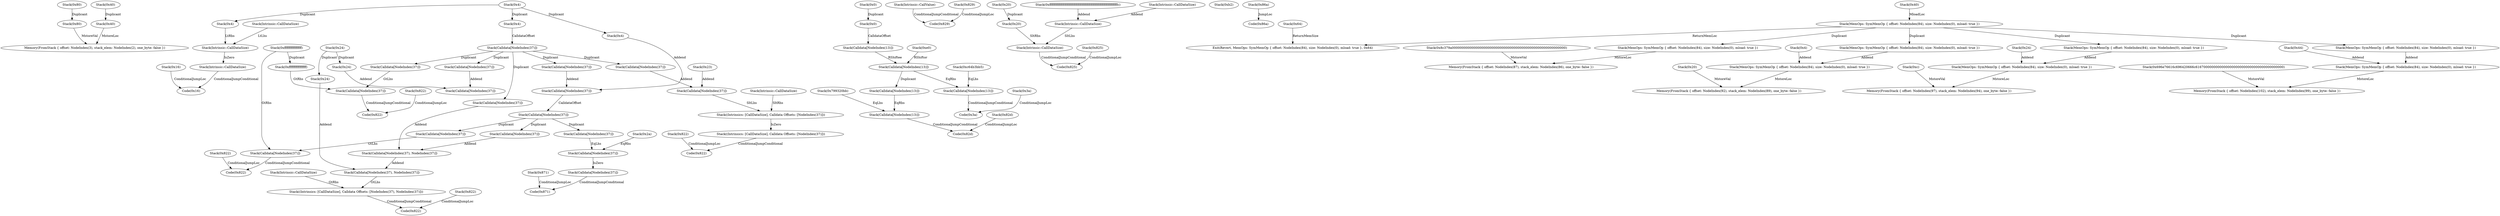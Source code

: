 digraph {
    0 [ label = "Stack(0x80)" ]
    1 [ label = "Stack(0x40)" ]
    2 [ label = "Stack(0x80)" ]
    3 [ label = "Stack(0x40)" ]
    4 [ label = "Memory(FromStack { offset: NodeIndex(3), stack_elem: NodeIndex(2), one_byte: false })" ]
    5 [ label = "Stack(0x4)" ]
    6 [ label = "Stack(0x4)" ]
    7 [ label = "Stack(Intrinsic::CallDataSize)" ]
    8 [ label = "Stack(Intrinsic::CallDataSize)" ]
    9 [ label = "Stack(Intrinsic::CallDataSize)" ]
    10 [ label = "Stack(0x16)" ]
    11 [ label = "Code(0x16)" ]
    12 [ label = "Stack(0x0)" ]
    13 [ label = "Stack(0x0)" ]
    14 [ label = "Stack(Calldata[NodeIndex(13)])" ]
    15 [ label = "Stack(0xe0)" ]
    16 [ label = "Stack(Calldata[NodeIndex(13)])" ]
    17 [ label = "Stack(Calldata[NodeIndex(13)])" ]
    18 [ label = "Stack(0x799320bb)" ]
    19 [ label = "Stack(Calldata[NodeIndex(13)])" ]
    20 [ label = "Stack(0x82d)" ]
    21 [ label = "Code(0x82d)" ]
    22 [ label = "Stack(0xc64b3bb5)" ]
    23 [ label = "Stack(Calldata[NodeIndex(13)])" ]
    24 [ label = "Stack(0x3a)" ]
    25 [ label = "Code(0x3a)" ]
    26 [ label = "Stack(Intrinsic::CallValue)" ]
    27 [ label = "Stack(0x829)" ]
    28 [ label = "Code(0x829)" ]
    29 [ label = "Stack(0x20)" ]
    30 [ label = "Stack(0x20)" ]
    31 [ label = "Stack(0xfffffffffffffffffffffffffffffffffffffffffffffffffffffffffffffffc)" ]
    32 [ label = "Stack(Intrinsic::CallDataSize)" ]
    33 [ label = "Stack(Intrinsic::CallDataSize)" ]
    34 [ label = "Stack(Intrinsic::CallDataSize)" ]
    35 [ label = "Stack(0x825)" ]
    36 [ label = "Code(0x825)" ]
    37 [ label = "Stack(0x4)" ]
    38 [ label = "Stack(Calldata[NodeIndex(37)])" ]
    39 [ label = "Stack(0xffffffffffffffff)" ]
    40 [ label = "Stack(0xffffffffffffffff)" ]
    41 [ label = "Stack(Calldata[NodeIndex(37)])" ]
    42 [ label = "Stack(Calldata[NodeIndex(37)])" ]
    43 [ label = "Stack(0x822)" ]
    44 [ label = "Code(0x822)" ]
    45 [ label = "Stack(Intrinsic::CallDataSize)" ]
    46 [ label = "Stack(0x23)" ]
    47 [ label = "Stack(Calldata[NodeIndex(37)])" ]
    48 [ label = "Stack(Calldata[NodeIndex(37)])" ]
    49 [ label = "Stack((Intrinsics: [CallDataSize], Calldata Offsets: [NodeIndex(37)]))" ]
    50 [ label = "Stack((Intrinsics: [CallDataSize], Calldata Offsets: [NodeIndex(37)]))" ]
    51 [ label = "Stack(0x822)" ]
    52 [ label = "Code(0x822)" ]
    53 [ label = "Stack(Calldata[NodeIndex(37)])" ]
    54 [ label = "Stack(0x4)" ]
    55 [ label = "Stack(Calldata[NodeIndex(37)])" ]
    56 [ label = "Stack(Calldata[NodeIndex(37)])" ]
    57 [ label = "Stack(Calldata[NodeIndex(37)])" ]
    58 [ label = "Stack(Calldata[NodeIndex(37)])" ]
    59 [ label = "Stack(0x822)" ]
    60 [ label = "Code(0x822)" ]
    61 [ label = "Stack(0x24)" ]
    62 [ label = "Stack(0x24)" ]
    63 [ label = "Stack(Calldata[NodeIndex(37)])" ]
    64 [ label = "Stack(Calldata[NodeIndex(37)])" ]
    65 [ label = "Stack(Intrinsic::CallDataSize)" ]
    66 [ label = "Stack(0x24)" ]
    67 [ label = "Stack(Calldata[NodeIndex(37)])" ]
    68 [ label = "Stack(Calldata[NodeIndex(37)])" ]
    69 [ label = "Stack(Calldata[NodeIndex(37), NodeIndex(37)])" ]
    70 [ label = "Stack(Calldata[NodeIndex(37), NodeIndex(37)])" ]
    71 [ label = "Stack((Intrinsics: [CallDataSize], Calldata Offsets: [NodeIndex(37), NodeIndex(37)]))" ]
    72 [ label = "Stack(0x822)" ]
    73 [ label = "Code(0x822)" ]
    74 [ label = "Stack(0xb2)" ]
    75 [ label = "Stack(0x2a)" ]
    76 [ label = "Stack(Calldata[NodeIndex(37)])" ]
    77 [ label = "Stack(Calldata[NodeIndex(37)])" ]
    78 [ label = "Stack(0x86a)" ]
    79 [ label = "Code(0x86a)" ]
    80 [ label = "Stack(Calldata[NodeIndex(37)])" ]
    81 [ label = "Stack(0x871)" ]
    82 [ label = "Code(0x871)" ]
    83 [ label = "Stack(0x64)" ]
    84 [ label = "Stack(0x40)" ]
    85 [ label = "Stack(MemOps: SymMemOp { offset: NodeIndex(84), size: NodeIndex(0), mload: true })" ]
    86 [ label = "Stack(0x8c379a000000000000000000000000000000000000000000000000000000000)" ]
    87 [ label = "Stack(MemOps: SymMemOp { offset: NodeIndex(84), size: NodeIndex(0), mload: true })" ]
    88 [ label = "Memory(FromStack { offset: NodeIndex(87), stack_elem: NodeIndex(86), one_byte: false })" ]
    89 [ label = "Stack(0x20)" ]
    90 [ label = "Stack(0x4)" ]
    91 [ label = "Stack(MemOps: SymMemOp { offset: NodeIndex(84), size: NodeIndex(0), mload: true })" ]
    92 [ label = "Stack(MemOps: SymMemOp { offset: NodeIndex(84), size: NodeIndex(0), mload: true })" ]
    93 [ label = "Memory(FromStack { offset: NodeIndex(92), stack_elem: NodeIndex(89), one_byte: false })" ]
    94 [ label = "Stack(0xc)" ]
    95 [ label = "Stack(0x24)" ]
    96 [ label = "Stack(MemOps: SymMemOp { offset: NodeIndex(84), size: NodeIndex(0), mload: true })" ]
    97 [ label = "Stack(MemOps: SymMemOp { offset: NodeIndex(84), size: NodeIndex(0), mload: true })" ]
    98 [ label = "Memory(FromStack { offset: NodeIndex(97), stack_elem: NodeIndex(94), one_byte: false })" ]
    99 [ label = "Stack(0x696e76616c696420666c61670000000000000000000000000000000000000000)" ]
    100 [ label = "Stack(0x44)" ]
    101 [ label = "Stack(MemOps: SymMemOp { offset: NodeIndex(84), size: NodeIndex(0), mload: true })" ]
    102 [ label = "Stack(MemOps: SymMemOp { offset: NodeIndex(84), size: NodeIndex(0), mload: true })" ]
    103 [ label = "Memory(FromStack { offset: NodeIndex(102), stack_elem: NodeIndex(99), one_byte: false })" ]
    104 [ label = "Exit(Revert, MemOps: SymMemOp { offset: NodeIndex(84), size: NodeIndex(0), mload: true }, 0x64)" ]
    0 -> 2 [ label = "Duplicant" ]
    1 -> 3 [ label = "Duplicant" ]
    3 -> 4 [ label = "MstoreLoc" ]
    2 -> 4 [ label = "MstoreVal" ]
    5 -> 6 [ label = "Duplicant" ]
    7 -> 8 [ label = "LtLhs" ]
    6 -> 8 [ label = "LtRhs" ]
    8 -> 9 [ label = "IsZero" ]
    10 -> 11 [ label = "ConditionalJumpLoc" ]
    9 -> 11 [ label = "ConditionalJumpConditional" ]
    12 -> 13 [ label = "Duplicant" ]
    13 -> 14 [ label = "CalldataOffset" ]
    15 -> 16 [ label = "RShiftor" ]
    14 -> 16 [ label = "RShiftee" ]
    16 -> 17 [ label = "Duplicant" ]
    18 -> 19 [ label = "EqLhs" ]
    17 -> 19 [ label = "EqRhs" ]
    20 -> 21 [ label = "ConditionalJumpLoc" ]
    19 -> 21 [ label = "ConditionalJumpConditional" ]
    22 -> 23 [ label = "EqLhs" ]
    16 -> 23 [ label = "EqRhs" ]
    24 -> 25 [ label = "ConditionalJumpLoc" ]
    23 -> 25 [ label = "ConditionalJumpConditional" ]
    27 -> 28 [ label = "ConditionalJumpLoc" ]
    26 -> 28 [ label = "ConditionalJumpConditional" ]
    29 -> 30 [ label = "Duplicant" ]
    32 -> 33 [ label = "Addend" ]
    31 -> 33 [ label = "Addend" ]
    33 -> 34 [ label = "SltLhs" ]
    30 -> 34 [ label = "SltRhs" ]
    35 -> 36 [ label = "ConditionalJumpLoc" ]
    34 -> 36 [ label = "ConditionalJumpConditional" ]
    5 -> 37 [ label = "Duplicant" ]
    37 -> 38 [ label = "CalldataOffset" ]
    39 -> 40 [ label = "Duplicant" ]
    38 -> 41 [ label = "Duplicant" ]
    41 -> 42 [ label = "GtLhs" ]
    40 -> 42 [ label = "GtRhs" ]
    43 -> 44 [ label = "ConditionalJumpLoc" ]
    42 -> 44 [ label = "ConditionalJumpConditional" ]
    38 -> 47 [ label = "Duplicant" ]
    47 -> 48 [ label = "Addend" ]
    46 -> 48 [ label = "Addend" ]
    48 -> 49 [ label = "SltLhs" ]
    45 -> 49 [ label = "SltRhs" ]
    49 -> 50 [ label = "IsZero" ]
    51 -> 52 [ label = "ConditionalJumpLoc" ]
    50 -> 52 [ label = "ConditionalJumpConditional" ]
    38 -> 53 [ label = "Duplicant" ]
    5 -> 54 [ label = "Duplicant" ]
    54 -> 55 [ label = "Addend" ]
    53 -> 55 [ label = "Addend" ]
    55 -> 56 [ label = "CalldataOffset" ]
    56 -> 57 [ label = "Duplicant" ]
    57 -> 58 [ label = "GtLhs" ]
    39 -> 58 [ label = "GtRhs" ]
    59 -> 60 [ label = "ConditionalJumpLoc" ]
    58 -> 60 [ label = "ConditionalJumpConditional" ]
    61 -> 62 [ label = "Duplicant" ]
    38 -> 63 [ label = "Duplicant" ]
    63 -> 64 [ label = "Addend" ]
    62 -> 64 [ label = "Addend" ]
    61 -> 66 [ label = "Duplicant" ]
    56 -> 67 [ label = "Duplicant" ]
    38 -> 68 [ label = "Duplicant" ]
    68 -> 69 [ label = "Addend" ]
    67 -> 69 [ label = "Addend" ]
    69 -> 70 [ label = "Addend" ]
    66 -> 70 [ label = "Addend" ]
    70 -> 71 [ label = "GtLhs" ]
    65 -> 71 [ label = "GtRhs" ]
    72 -> 73 [ label = "ConditionalJumpLoc" ]
    71 -> 73 [ label = "ConditionalJumpConditional" ]
    56 -> 76 [ label = "Duplicant" ]
    76 -> 77 [ label = "EqLhs" ]
    75 -> 77 [ label = "EqRhs" ]
    78 -> 79 [ label = "JumpLoc" ]
    77 -> 80 [ label = "IsZero" ]
    81 -> 82 [ label = "ConditionalJumpLoc" ]
    80 -> 82 [ label = "ConditionalJumpConditional" ]
    84 -> 85 [ label = "MloadLoc" ]
    85 -> 87 [ label = "Duplicant" ]
    87 -> 88 [ label = "MstoreLoc" ]
    86 -> 88 [ label = "MstoreVal" ]
    85 -> 91 [ label = "Duplicant" ]
    91 -> 92 [ label = "Addend" ]
    90 -> 92 [ label = "Addend" ]
    92 -> 93 [ label = "MstoreLoc" ]
    89 -> 93 [ label = "MstoreVal" ]
    85 -> 96 [ label = "Duplicant" ]
    96 -> 97 [ label = "Addend" ]
    95 -> 97 [ label = "Addend" ]
    97 -> 98 [ label = "MstoreLoc" ]
    94 -> 98 [ label = "MstoreVal" ]
    85 -> 101 [ label = "Duplicant" ]
    101 -> 102 [ label = "Addend" ]
    100 -> 102 [ label = "Addend" ]
    102 -> 103 [ label = "MstoreLoc" ]
    99 -> 103 [ label = "MstoreVal" ]
    85 -> 104 [ label = "ReturnMemLoc" ]
    83 -> 104 [ label = "ReturnMemSize" ]
}
